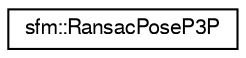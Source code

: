 digraph "Graphical Class Hierarchy"
{
  edge [fontname="FreeSans",fontsize="10",labelfontname="FreeSans",labelfontsize="10"];
  node [fontname="FreeSans",fontsize="10",shape=record];
  rankdir="LR";
  Node0 [label="sfm::RansacPoseP3P",height=0.2,width=0.4,color="black", fillcolor="white", style="filled",URL="$classsfm_1_1_ransac_pose_p3_p.html",tooltip="RANSAC pose estimation from 2D-3D correspondences and known camera calibration using the perspective ..."];
}

